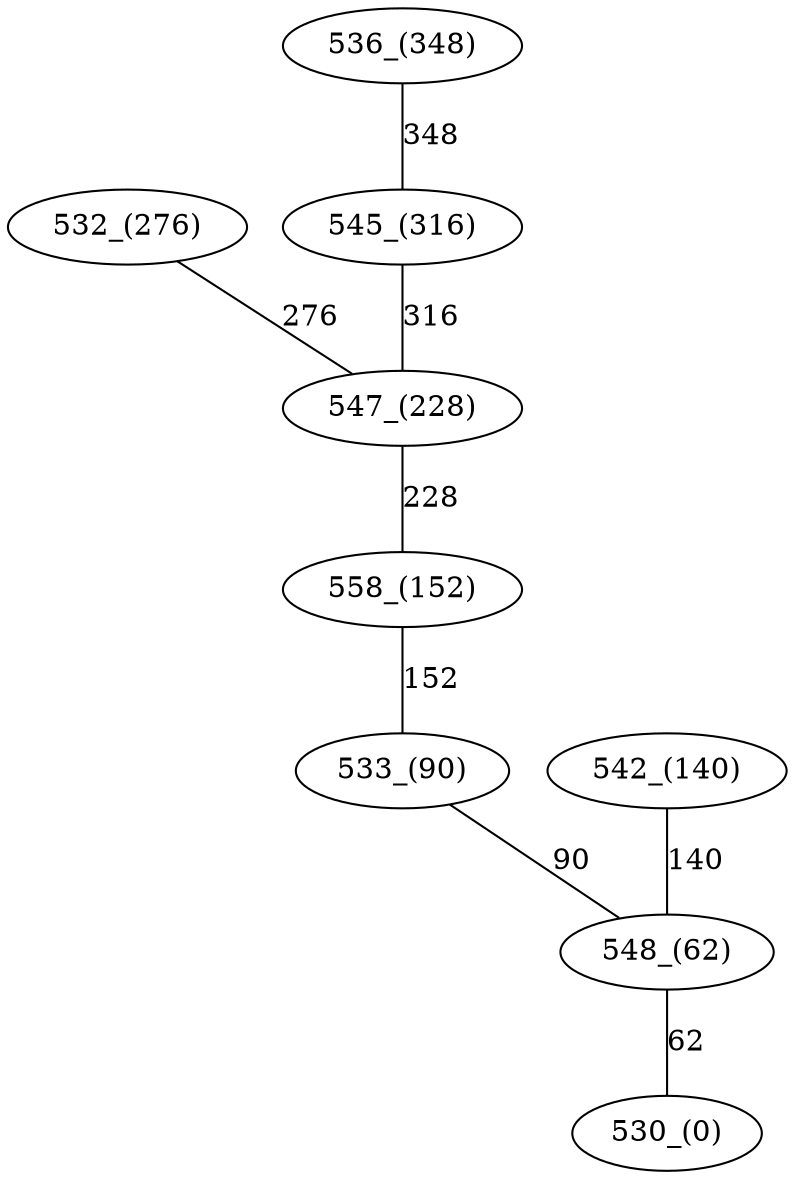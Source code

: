 graph {
    "530_(0)" [weight=0,]
    "548_(62)" [weight=62,]
    "533_(90)" [weight=90,]
    "542_(140)" [weight=140,]
    "558_(152)" [weight=152,]
    "547_(228)" [weight=228,]
    "532_(276)" [weight=276,]
    "545_(316)" [weight=316,]
    "536_(348)" [weight=348,]
    "548_(62)" -- "530_(0)" [label=62, weight=62]
    "533_(90)" -- "548_(62)" [label=90, weight=90]
    "542_(140)" -- "548_(62)" [label=140, weight=140]
    "558_(152)" -- "533_(90)" [label=152, weight=152]
    "547_(228)" -- "558_(152)" [label=228, weight=228]
    "532_(276)" -- "547_(228)" [label=276, weight=276]
    "545_(316)" -- "547_(228)" [label=316, weight=316]
    "536_(348)" -- "545_(316)" [label=348, weight=348]
}

